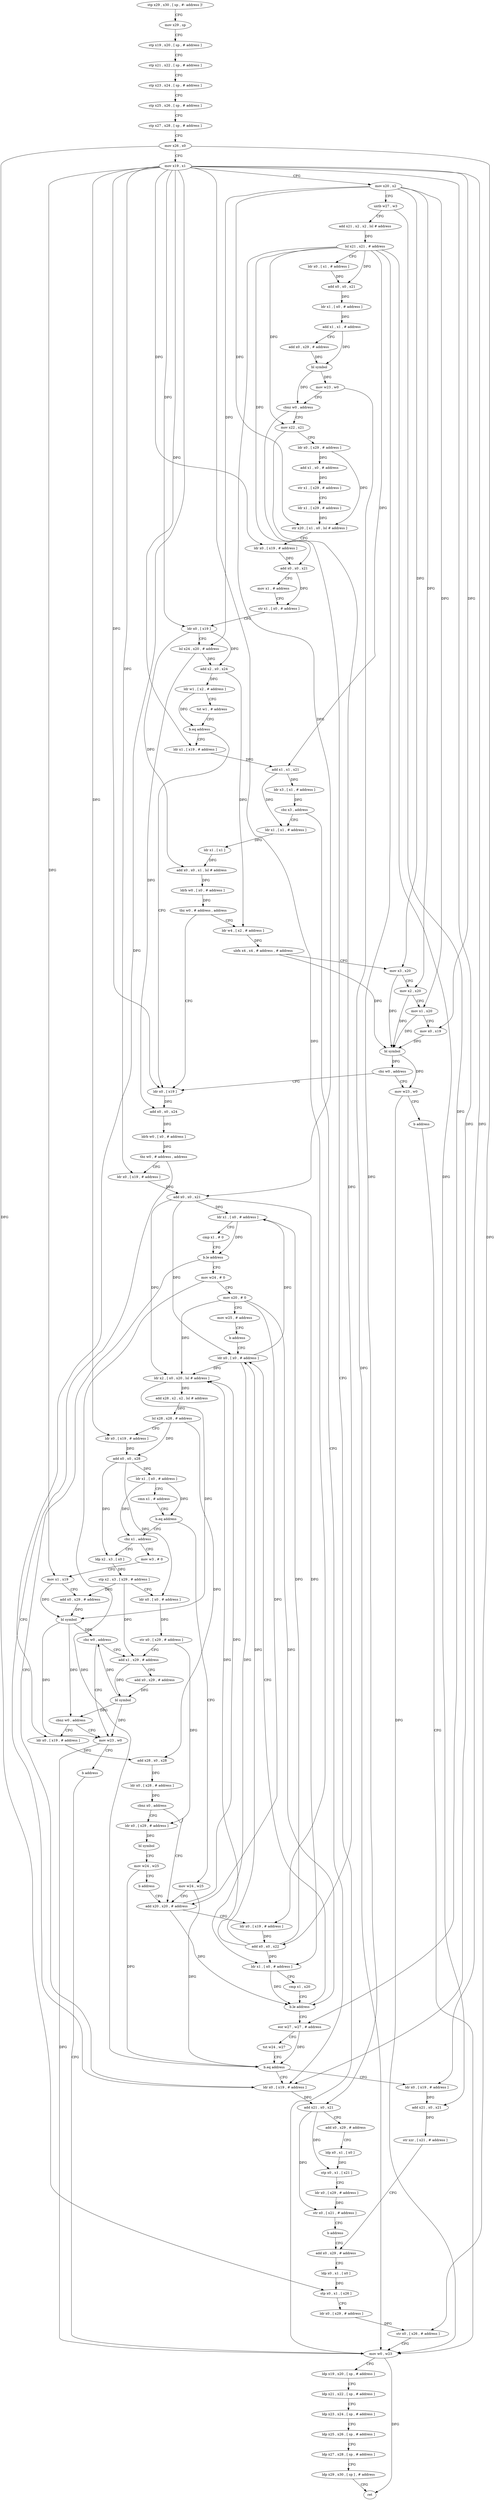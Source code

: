 digraph "func" {
"4334396" [label = "stp x29 , x30 , [ sp , #- address ]!" ]
"4334400" [label = "mov x29 , sp" ]
"4334404" [label = "stp x19 , x20 , [ sp , # address ]" ]
"4334408" [label = "stp x21 , x22 , [ sp , # address ]" ]
"4334412" [label = "stp x23 , x24 , [ sp , # address ]" ]
"4334416" [label = "stp x25 , x26 , [ sp , # address ]" ]
"4334420" [label = "stp x27 , x28 , [ sp , # address ]" ]
"4334424" [label = "mov x26 , x0" ]
"4334428" [label = "mov x19 , x1" ]
"4334432" [label = "mov x20 , x2" ]
"4334436" [label = "uxtb w27 , w3" ]
"4334440" [label = "add x21 , x2 , x2 , lsl # address" ]
"4334444" [label = "lsl x21 , x21 , # address" ]
"4334448" [label = "ldr x0 , [ x1 , # address ]" ]
"4334452" [label = "add x0 , x0 , x21" ]
"4334456" [label = "ldr x1 , [ x0 , # address ]" ]
"4334460" [label = "add x1 , x1 , # address" ]
"4334464" [label = "add x0 , x29 , # address" ]
"4334468" [label = "bl symbol" ]
"4334472" [label = "mov w23 , w0" ]
"4334476" [label = "cbnz w0 , address" ]
"4334876" [label = "mov w0 , w23" ]
"4334480" [label = "mov x22 , x21" ]
"4334880" [label = "ldp x19 , x20 , [ sp , # address ]" ]
"4334884" [label = "ldp x21 , x22 , [ sp , # address ]" ]
"4334888" [label = "ldp x23 , x24 , [ sp , # address ]" ]
"4334892" [label = "ldp x25 , x26 , [ sp , # address ]" ]
"4334896" [label = "ldp x27 , x28 , [ sp , # address ]" ]
"4334900" [label = "ldp x29 , x30 , [ sp ] , # address" ]
"4334904" [label = "ret" ]
"4334484" [label = "ldr x0 , [ x29 , # address ]" ]
"4334488" [label = "add x1 , x0 , # address" ]
"4334492" [label = "str x1 , [ x29 , # address ]" ]
"4334496" [label = "ldr x1 , [ x29 , # address ]" ]
"4334500" [label = "str x20 , [ x1 , x0 , lsl # address ]" ]
"4334504" [label = "ldr x0 , [ x19 , # address ]" ]
"4334508" [label = "add x0 , x0 , x21" ]
"4334512" [label = "mov x1 , # address" ]
"4334516" [label = "str x1 , [ x0 , # address ]" ]
"4334520" [label = "ldr x0 , [ x19 ]" ]
"4334524" [label = "lsl x24 , x20 , # address" ]
"4334528" [label = "add x2 , x0 , x24" ]
"4334532" [label = "ldr w1 , [ x2 , # address ]" ]
"4334536" [label = "tst w1 , # address" ]
"4334540" [label = "b.eq address" ]
"4334580" [label = "ldr x0 , [ x19 ]" ]
"4334544" [label = "ldr x1 , [ x19 , # address ]" ]
"4334584" [label = "add x0 , x0 , x24" ]
"4334588" [label = "ldrb w0 , [ x0 , # address ]" ]
"4334592" [label = "tbz w0 , # address , address" ]
"4334908" [label = "ldr x0 , [ x19 , # address ]" ]
"4334596" [label = "ldr x0 , [ x19 , # address ]" ]
"4334548" [label = "add x1 , x1 , x21" ]
"4334552" [label = "ldr x3 , [ x1 , # address ]" ]
"4334556" [label = "cbz x3 , address" ]
"4334560" [label = "ldr x1 , [ x1 , # address ]" ]
"4334912" [label = "add x21 , x0 , x21" ]
"4334916" [label = "add x0 , x29 , # address" ]
"4334920" [label = "ldp x0 , x1 , [ x0 ]" ]
"4334924" [label = "stp x0 , x1 , [ x21 ]" ]
"4334928" [label = "ldr x0 , [ x29 , # address ]" ]
"4334932" [label = "str x0 , [ x21 , # address ]" ]
"4334936" [label = "b address" ]
"4334856" [label = "add x0 , x29 , # address" ]
"4334600" [label = "add x0 , x0 , x21" ]
"4334604" [label = "ldr x1 , [ x0 , # address ]" ]
"4334608" [label = "cmp x1 , # 0" ]
"4334612" [label = "b.le address" ]
"4334616" [label = "mov w24 , # 0" ]
"4334564" [label = "ldr x1 , [ x1 ]" ]
"4334568" [label = "add x0 , x0 , x1 , lsl # address" ]
"4334572" [label = "ldrb w0 , [ x0 , # address ]" ]
"4334576" [label = "tbz w0 , # address , address" ]
"4334632" [label = "ldr w4 , [ x2 , # address ]" ]
"4334860" [label = "ldp x0 , x1 , [ x0 ]" ]
"4334864" [label = "stp x0 , x1 , [ x26 ]" ]
"4334868" [label = "ldr x0 , [ x29 , # address ]" ]
"4334872" [label = "str x0 , [ x26 , # address ]" ]
"4334620" [label = "mov x20 , # 0" ]
"4334624" [label = "mov w25 , # address" ]
"4334628" [label = "b address" ]
"4334700" [label = "ldr x0 , [ x0 , # address ]" ]
"4334636" [label = "ubfx x4 , x4 , # address , # address" ]
"4334640" [label = "mov x3 , x20" ]
"4334644" [label = "mov x2 , x20" ]
"4334648" [label = "mov x1 , x20" ]
"4334652" [label = "mov x0 , x19" ]
"4334656" [label = "bl symbol" ]
"4334660" [label = "cbz w0 , address" ]
"4334664" [label = "mov w23 , w0" ]
"4334704" [label = "ldr x2 , [ x0 , x20 , lsl # address ]" ]
"4334708" [label = "add x28 , x2 , x2 , lsl # address" ]
"4334712" [label = "lsl x28 , x28 , # address" ]
"4334716" [label = "ldr x0 , [ x19 , # address ]" ]
"4334720" [label = "add x0 , x0 , x28" ]
"4334724" [label = "ldr x1 , [ x0 , # address ]" ]
"4334728" [label = "cmn x1 , # address" ]
"4334732" [label = "b.eq address" ]
"4334672" [label = "mov w24 , w25" ]
"4334736" [label = "cbz x1 , address" ]
"4334668" [label = "b address" ]
"4334676" [label = "add x20 , x20 , # address" ]
"4334804" [label = "mov w3 , # 0" ]
"4334740" [label = "ldp x2 , x3 , [ x0 ]" ]
"4334832" [label = "eor w27 , w27 , # address" ]
"4334836" [label = "tst w24 , w27" ]
"4334840" [label = "b.eq address" ]
"4334844" [label = "ldr x0 , [ x19 , # address ]" ]
"4334808" [label = "mov x1 , x19" ]
"4334812" [label = "add x0 , x29 , # address" ]
"4334816" [label = "bl symbol" ]
"4334820" [label = "cbz w0 , address" ]
"4334756" [label = "add x1 , x29 , # address" ]
"4334824" [label = "mov w23 , w0" ]
"4334744" [label = "stp x2 , x3 , [ x29 , # address ]" ]
"4334748" [label = "ldr x0 , [ x0 , # address ]" ]
"4334752" [label = "str x0 , [ x29 , # address ]" ]
"4334848" [label = "add x21 , x0 , x21" ]
"4334852" [label = "str xzr , [ x21 , # address ]" ]
"4334760" [label = "add x0 , x29 , # address" ]
"4334764" [label = "bl symbol" ]
"4334768" [label = "cbnz w0 , address" ]
"4334772" [label = "ldr x0 , [ x19 , # address ]" ]
"4334828" [label = "b address" ]
"4334776" [label = "add x28 , x0 , x28" ]
"4334780" [label = "ldr x0 , [ x28 , # address ]" ]
"4334784" [label = "cbnz x0 , address" ]
"4334788" [label = "ldr x0 , [ x29 , # address ]" ]
"4334680" [label = "ldr x0 , [ x19 , # address ]" ]
"4334684" [label = "add x0 , x0 , x22" ]
"4334688" [label = "ldr x1 , [ x0 , # address ]" ]
"4334692" [label = "cmp x1 , x20" ]
"4334696" [label = "b.le address" ]
"4334792" [label = "bl symbol" ]
"4334796" [label = "mov w24 , w25" ]
"4334800" [label = "b address" ]
"4334396" -> "4334400" [ label = "CFG" ]
"4334400" -> "4334404" [ label = "CFG" ]
"4334404" -> "4334408" [ label = "CFG" ]
"4334408" -> "4334412" [ label = "CFG" ]
"4334412" -> "4334416" [ label = "CFG" ]
"4334416" -> "4334420" [ label = "CFG" ]
"4334420" -> "4334424" [ label = "CFG" ]
"4334424" -> "4334428" [ label = "CFG" ]
"4334424" -> "4334864" [ label = "DFG" ]
"4334424" -> "4334872" [ label = "DFG" ]
"4334428" -> "4334432" [ label = "CFG" ]
"4334428" -> "4334504" [ label = "DFG" ]
"4334428" -> "4334520" [ label = "DFG" ]
"4334428" -> "4334580" [ label = "DFG" ]
"4334428" -> "4334544" [ label = "DFG" ]
"4334428" -> "4334908" [ label = "DFG" ]
"4334428" -> "4334596" [ label = "DFG" ]
"4334428" -> "4334652" [ label = "DFG" ]
"4334428" -> "4334716" [ label = "DFG" ]
"4334428" -> "4334680" [ label = "DFG" ]
"4334428" -> "4334808" [ label = "DFG" ]
"4334428" -> "4334844" [ label = "DFG" ]
"4334428" -> "4334772" [ label = "DFG" ]
"4334432" -> "4334436" [ label = "CFG" ]
"4334432" -> "4334500" [ label = "DFG" ]
"4334432" -> "4334524" [ label = "DFG" ]
"4334432" -> "4334640" [ label = "DFG" ]
"4334432" -> "4334644" [ label = "DFG" ]
"4334432" -> "4334648" [ label = "DFG" ]
"4334436" -> "4334440" [ label = "CFG" ]
"4334436" -> "4334832" [ label = "DFG" ]
"4334440" -> "4334444" [ label = "DFG" ]
"4334444" -> "4334448" [ label = "CFG" ]
"4334444" -> "4334452" [ label = "DFG" ]
"4334444" -> "4334480" [ label = "DFG" ]
"4334444" -> "4334508" [ label = "DFG" ]
"4334444" -> "4334548" [ label = "DFG" ]
"4334444" -> "4334912" [ label = "DFG" ]
"4334444" -> "4334600" [ label = "DFG" ]
"4334444" -> "4334848" [ label = "DFG" ]
"4334448" -> "4334452" [ label = "DFG" ]
"4334452" -> "4334456" [ label = "DFG" ]
"4334456" -> "4334460" [ label = "DFG" ]
"4334460" -> "4334464" [ label = "CFG" ]
"4334460" -> "4334468" [ label = "DFG" ]
"4334464" -> "4334468" [ label = "DFG" ]
"4334468" -> "4334472" [ label = "DFG" ]
"4334468" -> "4334476" [ label = "DFG" ]
"4334472" -> "4334476" [ label = "CFG" ]
"4334472" -> "4334876" [ label = "DFG" ]
"4334476" -> "4334876" [ label = "CFG" ]
"4334476" -> "4334480" [ label = "CFG" ]
"4334876" -> "4334880" [ label = "CFG" ]
"4334876" -> "4334904" [ label = "DFG" ]
"4334480" -> "4334484" [ label = "CFG" ]
"4334480" -> "4334684" [ label = "DFG" ]
"4334880" -> "4334884" [ label = "CFG" ]
"4334884" -> "4334888" [ label = "CFG" ]
"4334888" -> "4334892" [ label = "CFG" ]
"4334892" -> "4334896" [ label = "CFG" ]
"4334896" -> "4334900" [ label = "CFG" ]
"4334900" -> "4334904" [ label = "CFG" ]
"4334484" -> "4334488" [ label = "DFG" ]
"4334484" -> "4334500" [ label = "DFG" ]
"4334488" -> "4334492" [ label = "DFG" ]
"4334492" -> "4334496" [ label = "CFG" ]
"4334496" -> "4334500" [ label = "DFG" ]
"4334500" -> "4334504" [ label = "CFG" ]
"4334504" -> "4334508" [ label = "DFG" ]
"4334508" -> "4334512" [ label = "CFG" ]
"4334508" -> "4334516" [ label = "DFG" ]
"4334512" -> "4334516" [ label = "CFG" ]
"4334516" -> "4334520" [ label = "CFG" ]
"4334520" -> "4334524" [ label = "CFG" ]
"4334520" -> "4334528" [ label = "DFG" ]
"4334520" -> "4334568" [ label = "DFG" ]
"4334524" -> "4334528" [ label = "DFG" ]
"4334524" -> "4334584" [ label = "DFG" ]
"4334528" -> "4334532" [ label = "DFG" ]
"4334528" -> "4334632" [ label = "DFG" ]
"4334532" -> "4334536" [ label = "CFG" ]
"4334532" -> "4334540" [ label = "DFG" ]
"4334536" -> "4334540" [ label = "CFG" ]
"4334540" -> "4334580" [ label = "CFG" ]
"4334540" -> "4334544" [ label = "CFG" ]
"4334580" -> "4334584" [ label = "DFG" ]
"4334544" -> "4334548" [ label = "DFG" ]
"4334584" -> "4334588" [ label = "DFG" ]
"4334588" -> "4334592" [ label = "DFG" ]
"4334592" -> "4334908" [ label = "CFG" ]
"4334592" -> "4334596" [ label = "CFG" ]
"4334908" -> "4334912" [ label = "DFG" ]
"4334596" -> "4334600" [ label = "DFG" ]
"4334548" -> "4334552" [ label = "DFG" ]
"4334548" -> "4334560" [ label = "DFG" ]
"4334552" -> "4334556" [ label = "DFG" ]
"4334556" -> "4334908" [ label = "CFG" ]
"4334556" -> "4334560" [ label = "CFG" ]
"4334560" -> "4334564" [ label = "DFG" ]
"4334912" -> "4334916" [ label = "CFG" ]
"4334912" -> "4334924" [ label = "DFG" ]
"4334912" -> "4334932" [ label = "DFG" ]
"4334916" -> "4334920" [ label = "CFG" ]
"4334920" -> "4334924" [ label = "DFG" ]
"4334924" -> "4334928" [ label = "CFG" ]
"4334928" -> "4334932" [ label = "DFG" ]
"4334932" -> "4334936" [ label = "CFG" ]
"4334936" -> "4334856" [ label = "CFG" ]
"4334856" -> "4334860" [ label = "CFG" ]
"4334600" -> "4334604" [ label = "DFG" ]
"4334600" -> "4334700" [ label = "DFG" ]
"4334600" -> "4334704" [ label = "DFG" ]
"4334600" -> "4334688" [ label = "DFG" ]
"4334604" -> "4334608" [ label = "CFG" ]
"4334604" -> "4334612" [ label = "DFG" ]
"4334608" -> "4334612" [ label = "CFG" ]
"4334612" -> "4334908" [ label = "CFG" ]
"4334612" -> "4334616" [ label = "CFG" ]
"4334616" -> "4334620" [ label = "CFG" ]
"4334616" -> "4334840" [ label = "DFG" ]
"4334564" -> "4334568" [ label = "DFG" ]
"4334568" -> "4334572" [ label = "DFG" ]
"4334572" -> "4334576" [ label = "DFG" ]
"4334576" -> "4334632" [ label = "CFG" ]
"4334576" -> "4334580" [ label = "CFG" ]
"4334632" -> "4334636" [ label = "DFG" ]
"4334860" -> "4334864" [ label = "DFG" ]
"4334864" -> "4334868" [ label = "CFG" ]
"4334868" -> "4334872" [ label = "DFG" ]
"4334872" -> "4334876" [ label = "CFG" ]
"4334620" -> "4334624" [ label = "CFG" ]
"4334620" -> "4334704" [ label = "DFG" ]
"4334620" -> "4334676" [ label = "DFG" ]
"4334620" -> "4334696" [ label = "DFG" ]
"4334624" -> "4334628" [ label = "CFG" ]
"4334628" -> "4334700" [ label = "CFG" ]
"4334700" -> "4334704" [ label = "DFG" ]
"4334700" -> "4334604" [ label = "DFG" ]
"4334700" -> "4334688" [ label = "DFG" ]
"4334636" -> "4334640" [ label = "CFG" ]
"4334636" -> "4334656" [ label = "DFG" ]
"4334640" -> "4334644" [ label = "CFG" ]
"4334640" -> "4334656" [ label = "DFG" ]
"4334644" -> "4334648" [ label = "CFG" ]
"4334644" -> "4334656" [ label = "DFG" ]
"4334648" -> "4334652" [ label = "CFG" ]
"4334648" -> "4334656" [ label = "DFG" ]
"4334652" -> "4334656" [ label = "DFG" ]
"4334656" -> "4334660" [ label = "DFG" ]
"4334656" -> "4334664" [ label = "DFG" ]
"4334660" -> "4334580" [ label = "CFG" ]
"4334660" -> "4334664" [ label = "CFG" ]
"4334664" -> "4334668" [ label = "CFG" ]
"4334664" -> "4334876" [ label = "DFG" ]
"4334704" -> "4334708" [ label = "DFG" ]
"4334704" -> "4334816" [ label = "DFG" ]
"4334708" -> "4334712" [ label = "DFG" ]
"4334712" -> "4334716" [ label = "CFG" ]
"4334712" -> "4334720" [ label = "DFG" ]
"4334712" -> "4334776" [ label = "DFG" ]
"4334716" -> "4334720" [ label = "DFG" ]
"4334720" -> "4334724" [ label = "DFG" ]
"4334720" -> "4334740" [ label = "DFG" ]
"4334720" -> "4334748" [ label = "DFG" ]
"4334724" -> "4334728" [ label = "CFG" ]
"4334724" -> "4334732" [ label = "DFG" ]
"4334724" -> "4334736" [ label = "DFG" ]
"4334728" -> "4334732" [ label = "CFG" ]
"4334732" -> "4334672" [ label = "CFG" ]
"4334732" -> "4334736" [ label = "CFG" ]
"4334672" -> "4334676" [ label = "CFG" ]
"4334672" -> "4334840" [ label = "DFG" ]
"4334736" -> "4334804" [ label = "CFG" ]
"4334736" -> "4334740" [ label = "CFG" ]
"4334668" -> "4334876" [ label = "CFG" ]
"4334676" -> "4334680" [ label = "CFG" ]
"4334676" -> "4334704" [ label = "DFG" ]
"4334676" -> "4334696" [ label = "DFG" ]
"4334804" -> "4334808" [ label = "CFG" ]
"4334740" -> "4334744" [ label = "DFG" ]
"4334832" -> "4334836" [ label = "CFG" ]
"4334832" -> "4334840" [ label = "DFG" ]
"4334836" -> "4334840" [ label = "CFG" ]
"4334840" -> "4334908" [ label = "CFG" ]
"4334840" -> "4334844" [ label = "CFG" ]
"4334844" -> "4334848" [ label = "DFG" ]
"4334808" -> "4334812" [ label = "CFG" ]
"4334808" -> "4334816" [ label = "DFG" ]
"4334812" -> "4334816" [ label = "DFG" ]
"4334816" -> "4334820" [ label = "DFG" ]
"4334816" -> "4334768" [ label = "DFG" ]
"4334816" -> "4334824" [ label = "DFG" ]
"4334820" -> "4334756" [ label = "CFG" ]
"4334820" -> "4334824" [ label = "CFG" ]
"4334756" -> "4334760" [ label = "CFG" ]
"4334756" -> "4334764" [ label = "DFG" ]
"4334824" -> "4334828" [ label = "CFG" ]
"4334824" -> "4334876" [ label = "DFG" ]
"4334744" -> "4334748" [ label = "CFG" ]
"4334744" -> "4334812" [ label = "DFG" ]
"4334744" -> "4334756" [ label = "DFG" ]
"4334748" -> "4334752" [ label = "DFG" ]
"4334752" -> "4334756" [ label = "CFG" ]
"4334752" -> "4334788" [ label = "DFG" ]
"4334848" -> "4334852" [ label = "DFG" ]
"4334852" -> "4334856" [ label = "CFG" ]
"4334760" -> "4334764" [ label = "DFG" ]
"4334764" -> "4334768" [ label = "DFG" ]
"4334764" -> "4334820" [ label = "DFG" ]
"4334764" -> "4334824" [ label = "DFG" ]
"4334768" -> "4334824" [ label = "CFG" ]
"4334768" -> "4334772" [ label = "CFG" ]
"4334772" -> "4334776" [ label = "DFG" ]
"4334828" -> "4334876" [ label = "CFG" ]
"4334776" -> "4334780" [ label = "DFG" ]
"4334780" -> "4334784" [ label = "DFG" ]
"4334784" -> "4334676" [ label = "CFG" ]
"4334784" -> "4334788" [ label = "CFG" ]
"4334788" -> "4334792" [ label = "DFG" ]
"4334680" -> "4334684" [ label = "DFG" ]
"4334684" -> "4334688" [ label = "DFG" ]
"4334684" -> "4334604" [ label = "DFG" ]
"4334684" -> "4334700" [ label = "DFG" ]
"4334684" -> "4334704" [ label = "DFG" ]
"4334688" -> "4334692" [ label = "CFG" ]
"4334688" -> "4334696" [ label = "DFG" ]
"4334692" -> "4334696" [ label = "CFG" ]
"4334696" -> "4334832" [ label = "CFG" ]
"4334696" -> "4334700" [ label = "CFG" ]
"4334792" -> "4334796" [ label = "CFG" ]
"4334796" -> "4334800" [ label = "CFG" ]
"4334796" -> "4334840" [ label = "DFG" ]
"4334800" -> "4334676" [ label = "CFG" ]
}

